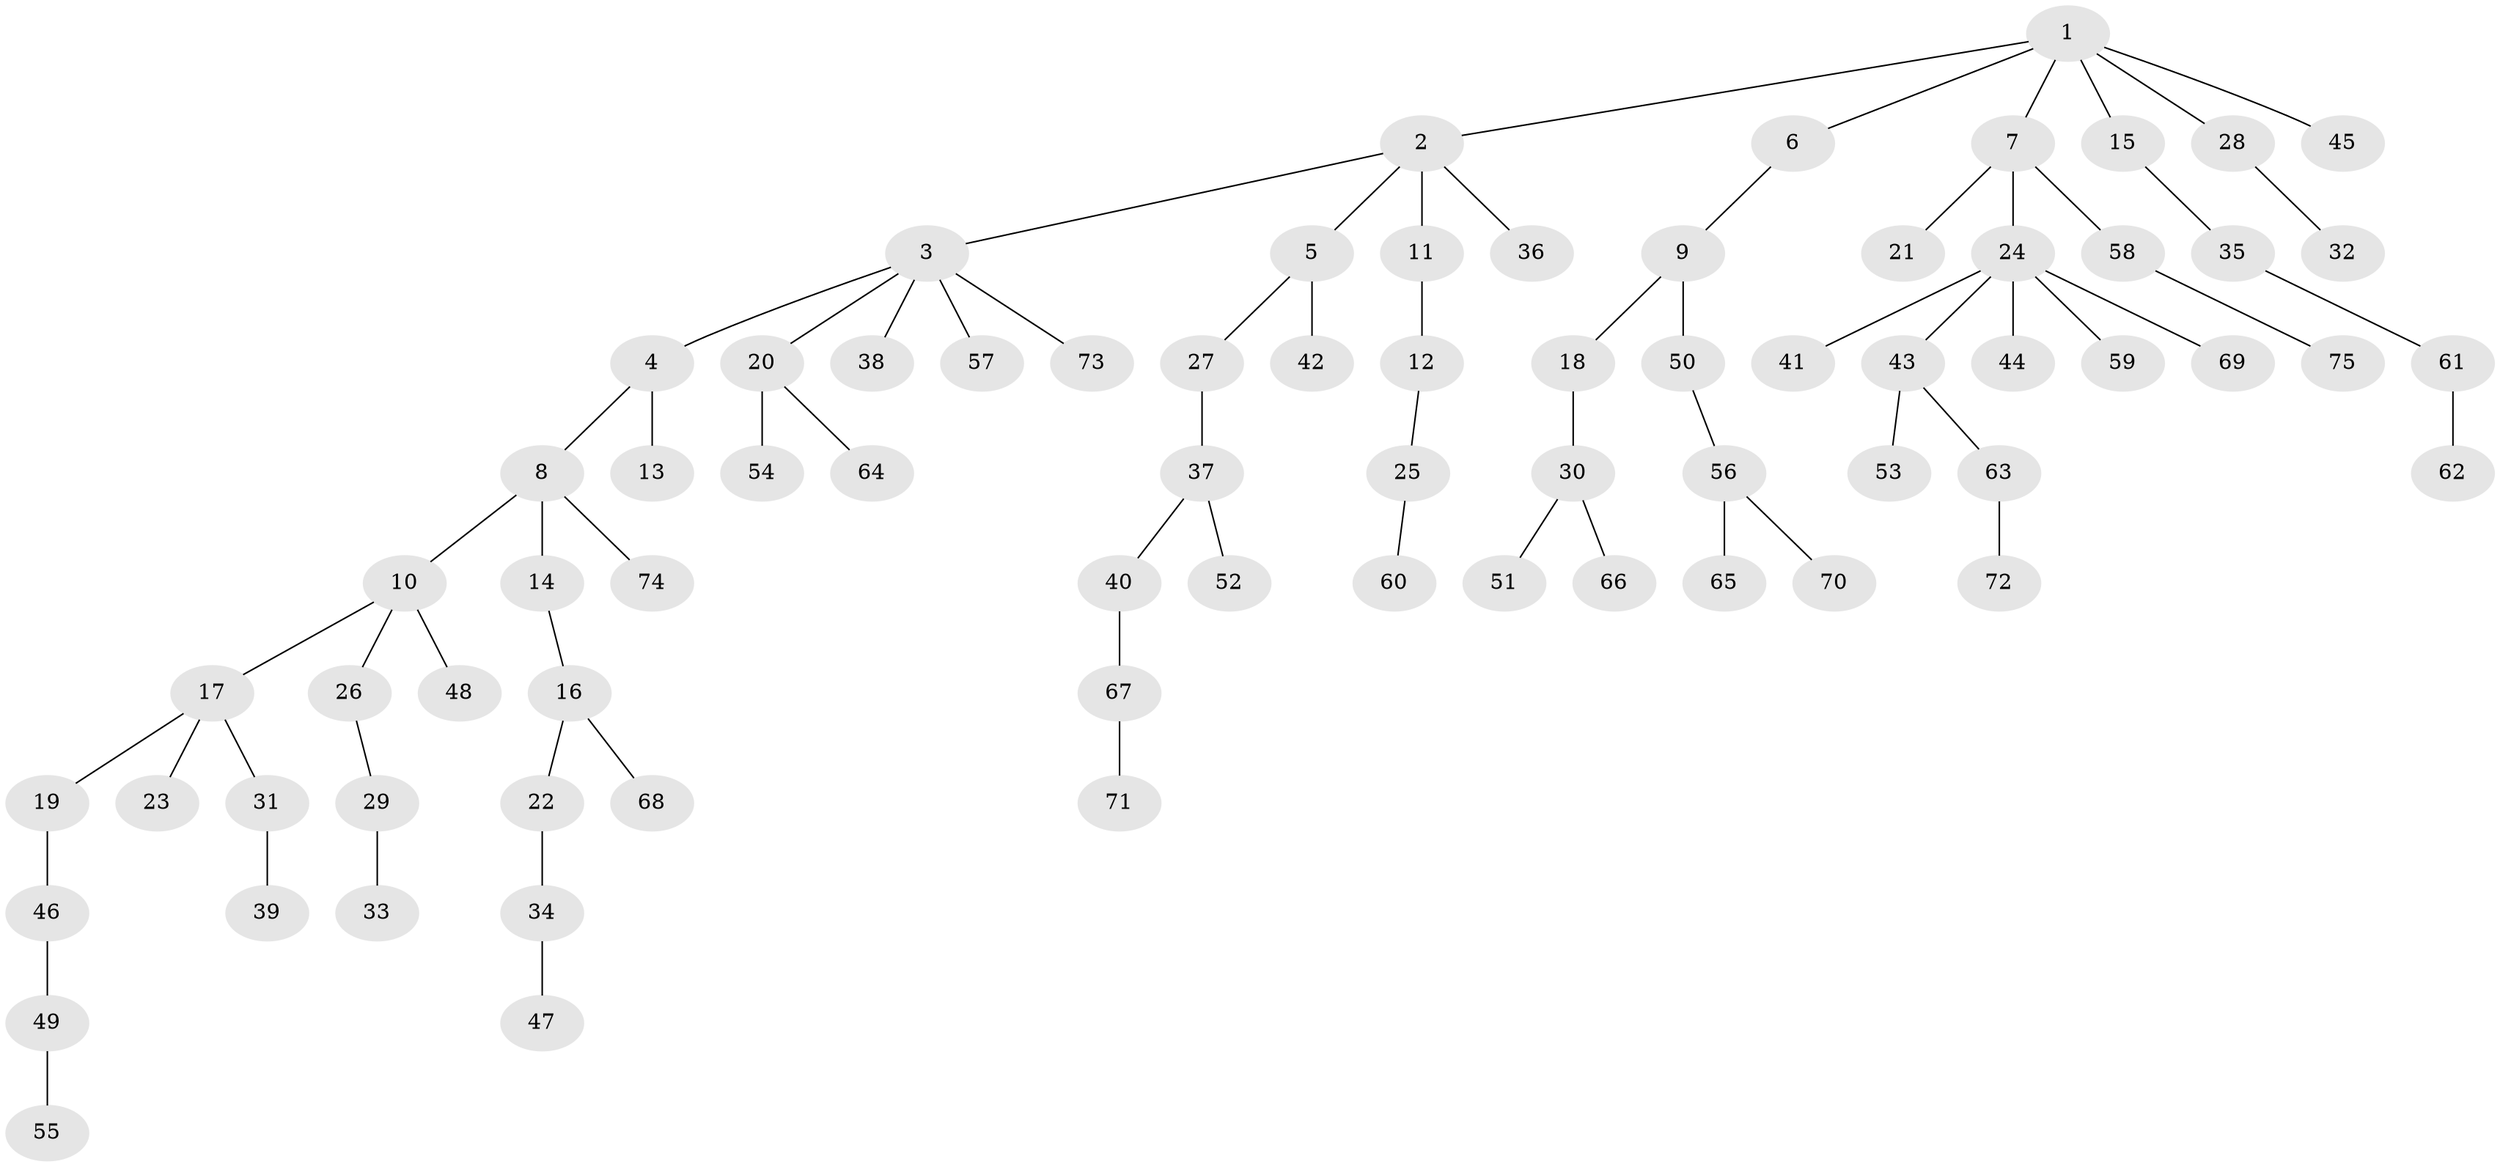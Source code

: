 // original degree distribution, {7: 0.024390243902439025, 6: 0.008130081300813009, 3: 0.13821138211382114, 4: 0.056910569105691054, 5: 0.032520325203252036, 1: 0.5203252032520326, 2: 0.21951219512195122}
// Generated by graph-tools (version 1.1) at 2025/51/03/04/25 22:51:25]
// undirected, 75 vertices, 74 edges
graph export_dot {
  node [color=gray90,style=filled];
  1;
  2;
  3;
  4;
  5;
  6;
  7;
  8;
  9;
  10;
  11;
  12;
  13;
  14;
  15;
  16;
  17;
  18;
  19;
  20;
  21;
  22;
  23;
  24;
  25;
  26;
  27;
  28;
  29;
  30;
  31;
  32;
  33;
  34;
  35;
  36;
  37;
  38;
  39;
  40;
  41;
  42;
  43;
  44;
  45;
  46;
  47;
  48;
  49;
  50;
  51;
  52;
  53;
  54;
  55;
  56;
  57;
  58;
  59;
  60;
  61;
  62;
  63;
  64;
  65;
  66;
  67;
  68;
  69;
  70;
  71;
  72;
  73;
  74;
  75;
  1 -- 2 [weight=1.0];
  1 -- 6 [weight=1.0];
  1 -- 7 [weight=1.0];
  1 -- 15 [weight=1.0];
  1 -- 28 [weight=1.0];
  1 -- 45 [weight=1.0];
  2 -- 3 [weight=1.0];
  2 -- 5 [weight=1.0];
  2 -- 11 [weight=1.0];
  2 -- 36 [weight=1.0];
  3 -- 4 [weight=1.0];
  3 -- 20 [weight=1.0];
  3 -- 38 [weight=1.0];
  3 -- 57 [weight=1.0];
  3 -- 73 [weight=1.0];
  4 -- 8 [weight=1.0];
  4 -- 13 [weight=2.0];
  5 -- 27 [weight=1.0];
  5 -- 42 [weight=1.0];
  6 -- 9 [weight=1.0];
  7 -- 21 [weight=1.0];
  7 -- 24 [weight=1.0];
  7 -- 58 [weight=1.0];
  8 -- 10 [weight=1.0];
  8 -- 14 [weight=1.0];
  8 -- 74 [weight=1.0];
  9 -- 18 [weight=1.0];
  9 -- 50 [weight=1.0];
  10 -- 17 [weight=1.0];
  10 -- 26 [weight=1.0];
  10 -- 48 [weight=1.0];
  11 -- 12 [weight=1.0];
  12 -- 25 [weight=1.0];
  14 -- 16 [weight=1.0];
  15 -- 35 [weight=1.0];
  16 -- 22 [weight=1.0];
  16 -- 68 [weight=1.0];
  17 -- 19 [weight=1.0];
  17 -- 23 [weight=1.0];
  17 -- 31 [weight=1.0];
  18 -- 30 [weight=1.0];
  19 -- 46 [weight=1.0];
  20 -- 54 [weight=1.0];
  20 -- 64 [weight=1.0];
  22 -- 34 [weight=1.0];
  24 -- 41 [weight=1.0];
  24 -- 43 [weight=1.0];
  24 -- 44 [weight=1.0];
  24 -- 59 [weight=1.0];
  24 -- 69 [weight=1.0];
  25 -- 60 [weight=1.0];
  26 -- 29 [weight=1.0];
  27 -- 37 [weight=1.0];
  28 -- 32 [weight=1.0];
  29 -- 33 [weight=1.0];
  30 -- 51 [weight=1.0];
  30 -- 66 [weight=1.0];
  31 -- 39 [weight=1.0];
  34 -- 47 [weight=1.0];
  35 -- 61 [weight=1.0];
  37 -- 40 [weight=1.0];
  37 -- 52 [weight=1.0];
  40 -- 67 [weight=1.0];
  43 -- 53 [weight=1.0];
  43 -- 63 [weight=1.0];
  46 -- 49 [weight=1.0];
  49 -- 55 [weight=1.0];
  50 -- 56 [weight=1.0];
  56 -- 65 [weight=1.0];
  56 -- 70 [weight=1.0];
  58 -- 75 [weight=1.0];
  61 -- 62 [weight=1.0];
  63 -- 72 [weight=1.0];
  67 -- 71 [weight=1.0];
}

